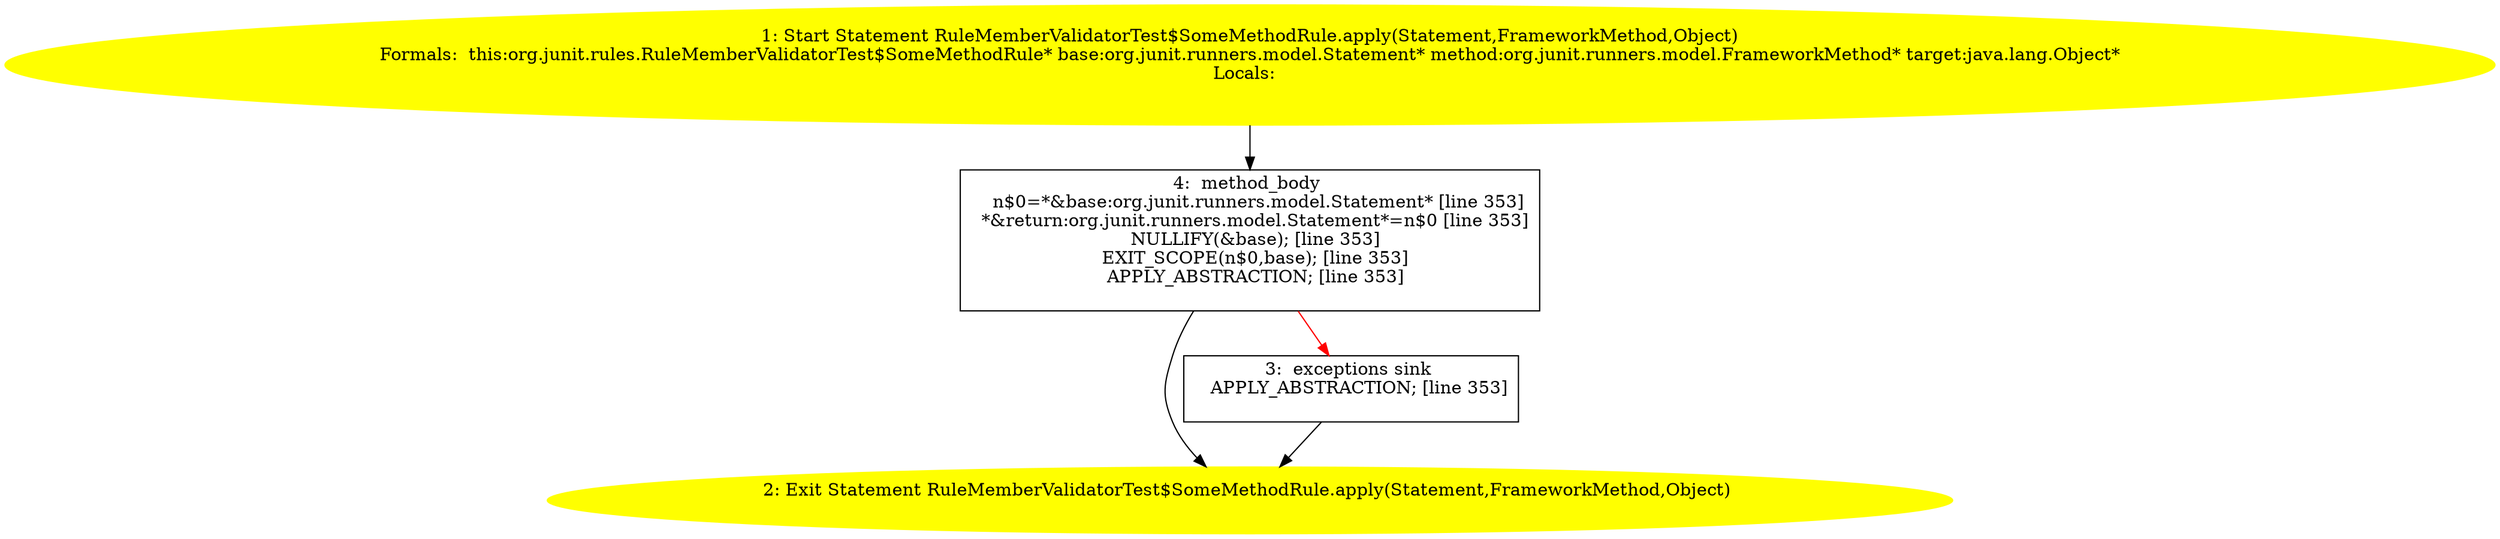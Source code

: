 /* @generated */
digraph cfg {
"org.junit.rules.RuleMemberValidatorTest$SomeMethodRule.apply(org.junit.runners.model.Statement,org.j.6732ea66c8fb0f56a6f05ff8d3d8abbb_1" [label="1: Start Statement RuleMemberValidatorTest$SomeMethodRule.apply(Statement,FrameworkMethod,Object)\nFormals:  this:org.junit.rules.RuleMemberValidatorTest$SomeMethodRule* base:org.junit.runners.model.Statement* method:org.junit.runners.model.FrameworkMethod* target:java.lang.Object*\nLocals:  \n  " color=yellow style=filled]
	

	 "org.junit.rules.RuleMemberValidatorTest$SomeMethodRule.apply(org.junit.runners.model.Statement,org.j.6732ea66c8fb0f56a6f05ff8d3d8abbb_1" -> "org.junit.rules.RuleMemberValidatorTest$SomeMethodRule.apply(org.junit.runners.model.Statement,org.j.6732ea66c8fb0f56a6f05ff8d3d8abbb_4" ;
"org.junit.rules.RuleMemberValidatorTest$SomeMethodRule.apply(org.junit.runners.model.Statement,org.j.6732ea66c8fb0f56a6f05ff8d3d8abbb_2" [label="2: Exit Statement RuleMemberValidatorTest$SomeMethodRule.apply(Statement,FrameworkMethod,Object) \n  " color=yellow style=filled]
	

"org.junit.rules.RuleMemberValidatorTest$SomeMethodRule.apply(org.junit.runners.model.Statement,org.j.6732ea66c8fb0f56a6f05ff8d3d8abbb_3" [label="3:  exceptions sink \n   APPLY_ABSTRACTION; [line 353]\n " shape="box"]
	

	 "org.junit.rules.RuleMemberValidatorTest$SomeMethodRule.apply(org.junit.runners.model.Statement,org.j.6732ea66c8fb0f56a6f05ff8d3d8abbb_3" -> "org.junit.rules.RuleMemberValidatorTest$SomeMethodRule.apply(org.junit.runners.model.Statement,org.j.6732ea66c8fb0f56a6f05ff8d3d8abbb_2" ;
"org.junit.rules.RuleMemberValidatorTest$SomeMethodRule.apply(org.junit.runners.model.Statement,org.j.6732ea66c8fb0f56a6f05ff8d3d8abbb_4" [label="4:  method_body \n   n$0=*&base:org.junit.runners.model.Statement* [line 353]\n  *&return:org.junit.runners.model.Statement*=n$0 [line 353]\n  NULLIFY(&base); [line 353]\n  EXIT_SCOPE(n$0,base); [line 353]\n  APPLY_ABSTRACTION; [line 353]\n " shape="box"]
	

	 "org.junit.rules.RuleMemberValidatorTest$SomeMethodRule.apply(org.junit.runners.model.Statement,org.j.6732ea66c8fb0f56a6f05ff8d3d8abbb_4" -> "org.junit.rules.RuleMemberValidatorTest$SomeMethodRule.apply(org.junit.runners.model.Statement,org.j.6732ea66c8fb0f56a6f05ff8d3d8abbb_2" ;
	 "org.junit.rules.RuleMemberValidatorTest$SomeMethodRule.apply(org.junit.runners.model.Statement,org.j.6732ea66c8fb0f56a6f05ff8d3d8abbb_4" -> "org.junit.rules.RuleMemberValidatorTest$SomeMethodRule.apply(org.junit.runners.model.Statement,org.j.6732ea66c8fb0f56a6f05ff8d3d8abbb_3" [color="red" ];
}
